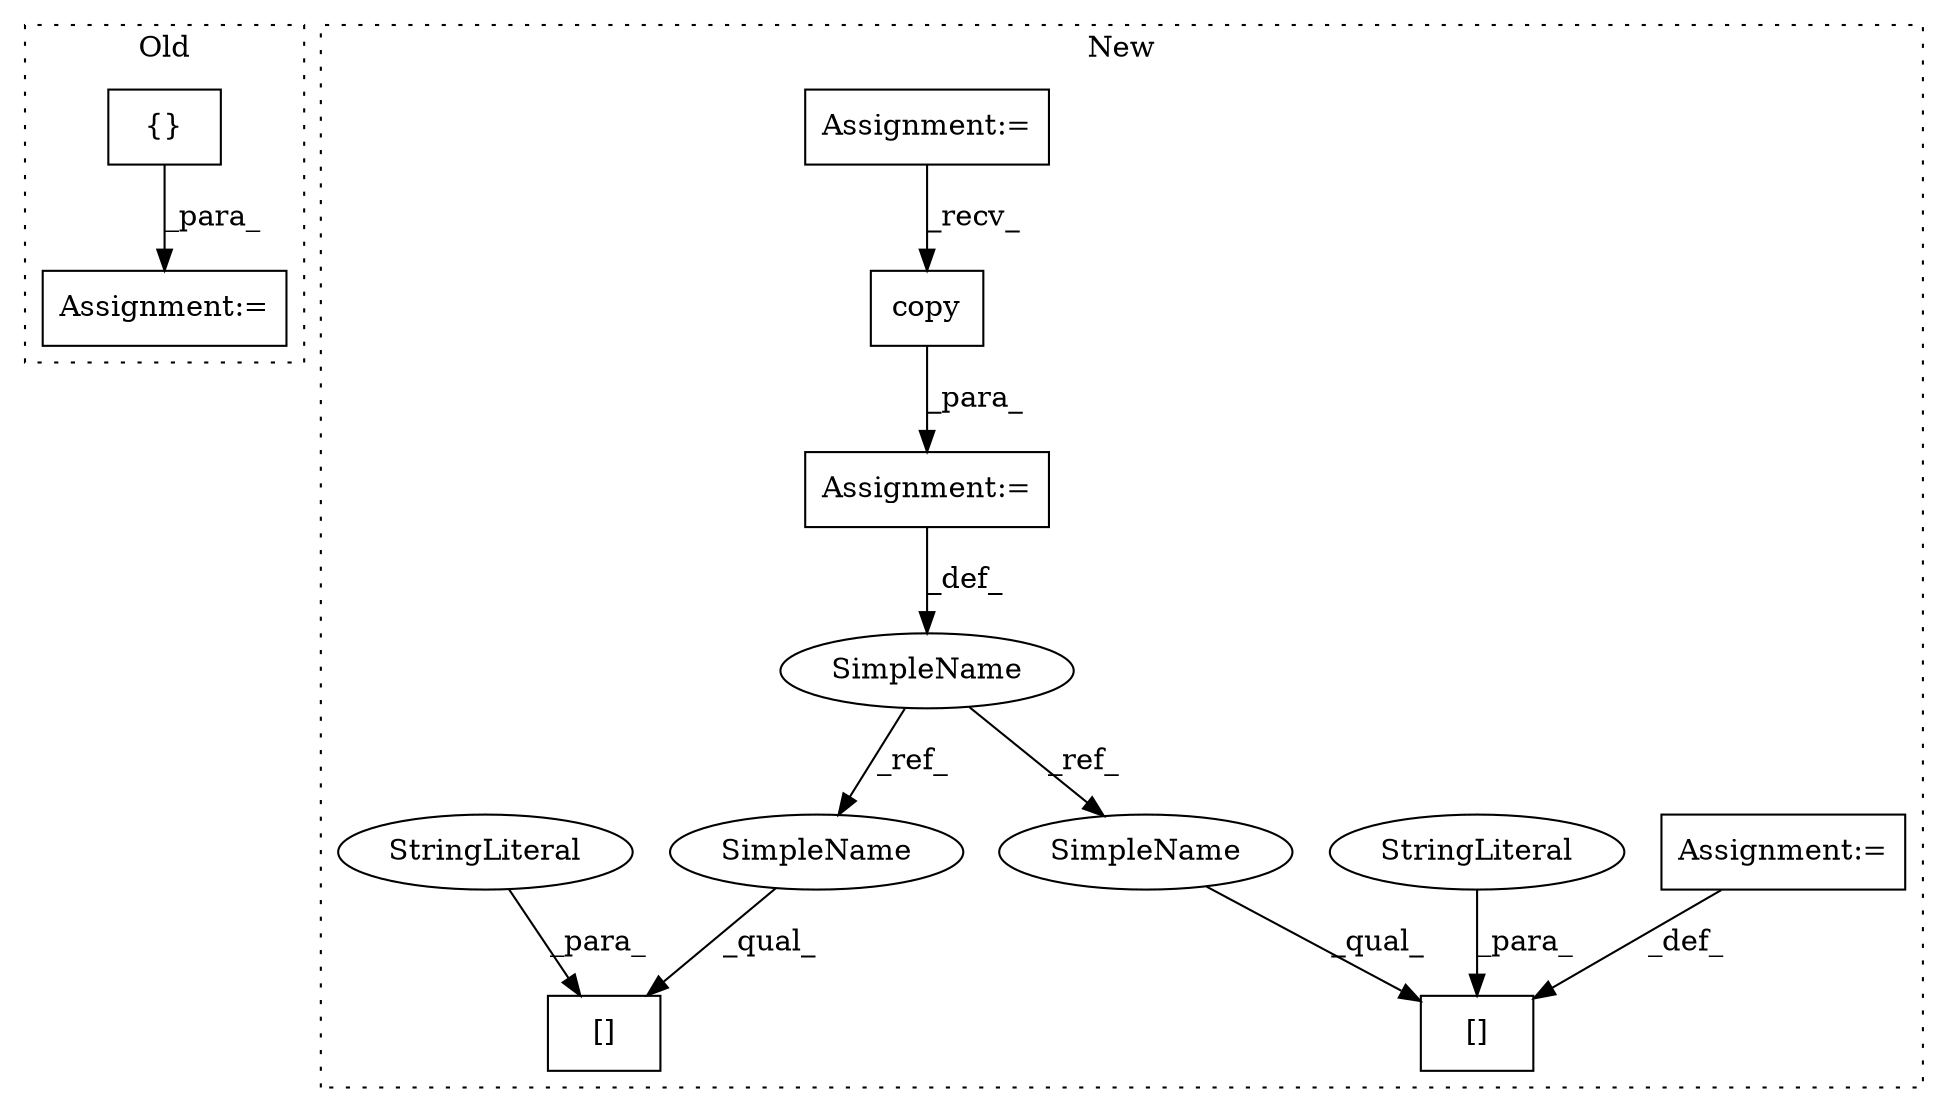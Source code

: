 digraph G {
subgraph cluster0 {
1 [label="{}" a="4" s="71543" l="2" shape="box"];
4 [label="Assignment:=" a="7" s="71533" l="1" shape="box"];
label = "Old";
style="dotted";
}
subgraph cluster1 {
2 [label="copy" a="32" s="71696" l="6" shape="box"];
3 [label="Assignment:=" a="7" s="71676" l="1" shape="box"];
5 [label="Assignment:=" a="7" s="71630" l="22" shape="box"];
6 [label="[]" a="2" s="71855,71866" l="7,1" shape="box"];
7 [label="Assignment:=" a="7" s="71867" l="1" shape="box"];
8 [label="StringLiteral" a="45" s="71862" l="4" shape="ellipse"];
9 [label="[]" a="2" s="71931,71944" l="7,1" shape="box"];
10 [label="StringLiteral" a="45" s="71938" l="6" shape="ellipse"];
11 [label="SimpleName" a="42" s="71670" l="6" shape="ellipse"];
12 [label="SimpleName" a="42" s="71855" l="6" shape="ellipse"];
13 [label="SimpleName" a="42" s="71931" l="6" shape="ellipse"];
label = "New";
style="dotted";
}
1 -> 4 [label="_para_"];
2 -> 3 [label="_para_"];
3 -> 11 [label="_def_"];
5 -> 2 [label="_recv_"];
7 -> 6 [label="_def_"];
8 -> 6 [label="_para_"];
10 -> 9 [label="_para_"];
11 -> 13 [label="_ref_"];
11 -> 12 [label="_ref_"];
12 -> 6 [label="_qual_"];
13 -> 9 [label="_qual_"];
}